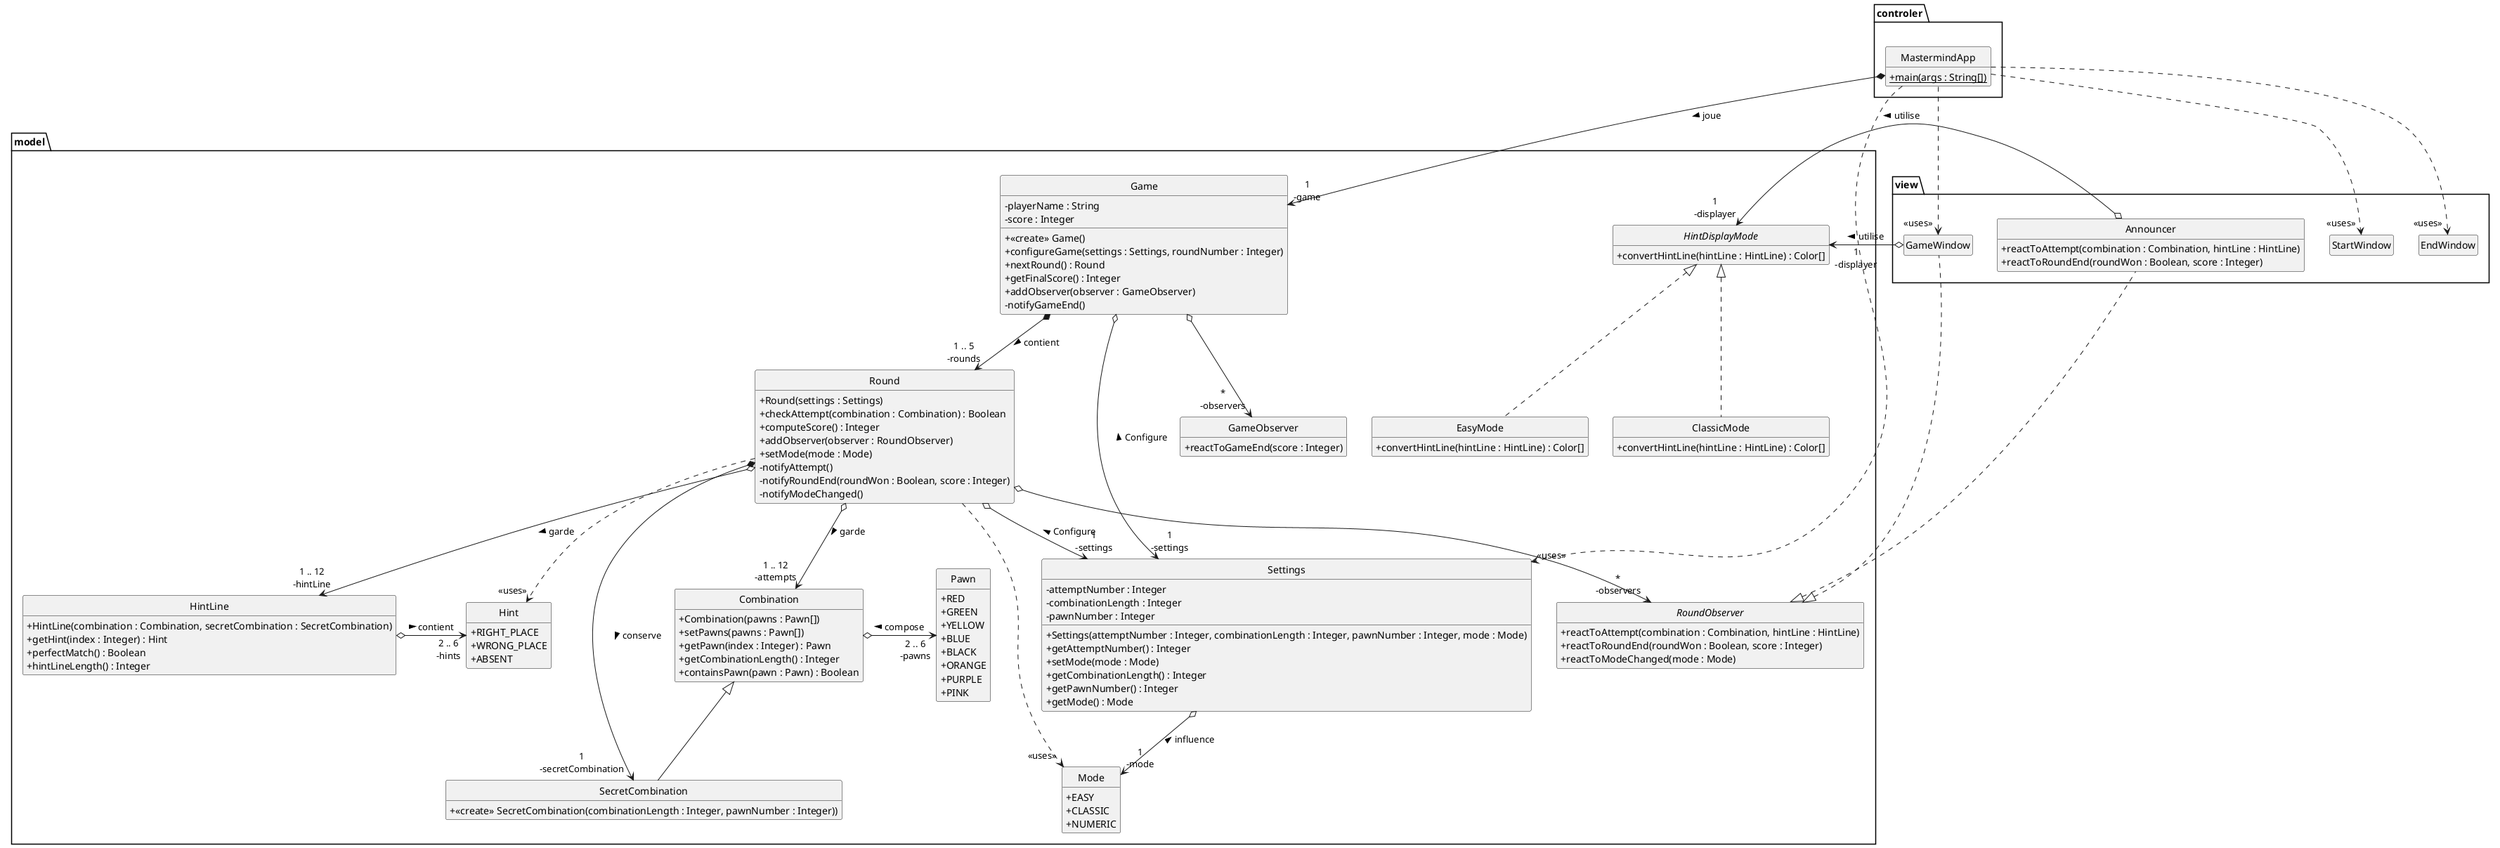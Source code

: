 @startuml
skinparam style strictuml
skinparam classAttributeIconSize 0
hide enum methods
hide empty members

interface model.HintDisplayMode {
    + convertHintLine(hintLine : HintLine) : Color[]
}

class model.ClassicMode implements model.HintDisplayMode {
    + convertHintLine(hintLine : HintLine) : Color[]
}

class model.EasyMode implements model.HintDisplayMode {
    + convertHintLine(hintLine : HintLine) : Color[]
}

enum model.Mode {
    + EASY
    + CLASSIC
    + NUMERIC
}

class view.GameWindow implements model.RoundObserver{

}

class view.StartWindow {
}

class view.EndWindow {
}

interface model.RoundObserver {
    + reactToAttempt(combination : Combination, hintLine : HintLine)
    + reactToRoundEnd(roundWon : Boolean, score : Integer)
    + reactToModeChanged(mode : Mode)
}

enum model.Pawn {
    + RED
    + GREEN
    + YELLOW
    + BLUE
    + BLACK
    + ORANGE
    + PURPLE
    + PINK
}

class model.Round {
    + Round(settings : Settings)
    + checkAttempt(combination : Combination) : Boolean
    + computeScore() : Integer
    + addObserver(observer : RoundObserver)
    + setMode(mode : Mode)
    - notifyAttempt()
    - notifyRoundEnd(roundWon : Boolean, score : Integer)
    - notifyModeChanged()
}

class model.Settings {
    + Settings(attemptNumber : Integer, combinationLength : Integer, pawnNumber : Integer, mode : Mode)
    - attemptNumber : Integer
    - combinationLength : Integer
    - pawnNumber : Integer
    + getAttemptNumber() : Integer
    + setMode(mode : Mode)
    + getCombinationLength() : Integer
    + getPawnNumber() : Integer
    + getMode() : Mode
}

class model.SecretCombination extends model.Combination{
    + <<create>> SecretCombination(combinationLength : Integer, pawnNumber : Integer))
}

class model.Combination {
    + Combination(pawns : Pawn[])
    + setPawns(pawns : Pawn[])
    + getPawn(index : Integer) : Pawn
    + getCombinationLength() : Integer
    + containsPawn(pawn : Pawn) : Boolean
}

class model.HintLine {
    + HintLine(combination : Combination, secretCombination : SecretCombination)
    + getHint(index : Integer) : Hint
    + perfectMatch() : Boolean
    + hintLineLength() : Integer
}

class model.Game {
    - playerName : String
    - score : Integer
    + <<create>> Game()
    + configureGame(settings : Settings, roundNumber : Integer)
    + nextRound() : Round
    + getFinalScore() : Integer
    + addObserver(observer : GameObserver)
    - notifyGameEnd()
}

enum model.Hint {
    + RIGHT_PLACE
    + WRONG_PLACE
    + ABSENT
}

class controler.MastermindApp {
    + {static} main(args : String[])
}

class view.Announcer implements model.RoundObserver{
    + reactToAttempt(combination : Combination, hintLine : HintLine)
    + reactToRoundEnd(roundWon : Boolean, score : Integer)
}

class model.GameObserver {
    + reactToGameEnd(score : Integer)
}

controler.MastermindApp ..> "<<uses>>" model.Settings
model.Game o--> "1\n-settings" model.Settings : Configure <
model.Settings o--> "1\n-mode" model.Mode : influence <
model.Round o--> "1\n-settings" model.Settings : Configure <
model.Round *--> "1\n-secretCombination" model.SecretCombination : conserve >
model.Round o--> "1 .. 12\n-attempts" model.Combination : garde >
model.Round o--> "1 .. 12\n-hintLine" model.HintLine : > garde
model.Round ..> "<<uses>>" model.Hint
model.Round ..> "<<uses>>" model.Mode
model.HintLine o-> "2 .. 6\n-hints" model.Hint : contient >
model.Game *--> "1 .. 5\n-rounds" model.Round : contient >
model.Game o--> "*\n-observers" model.GameObserver
model.Combination o-> "2 .. 6\n-pawns" model.Pawn : compose <
controler.MastermindApp *--> "1\n-game" model.Game : joue >
controler.MastermindApp ..> "<<uses>>" view.EndWindow
controler.MastermindApp ..> "<<uses>>" view.GameWindow
controler.MastermindApp ..> "<<uses>>" view.StartWindow
model.Round o--> "*\n-observers" model.RoundObserver
view.GameWindow o--> "1\n-displayer" model.HintDisplayMode : utilise >
view.Announcer o--> "1\n-displayer" model.HintDisplayMode : utilise >


@enduml